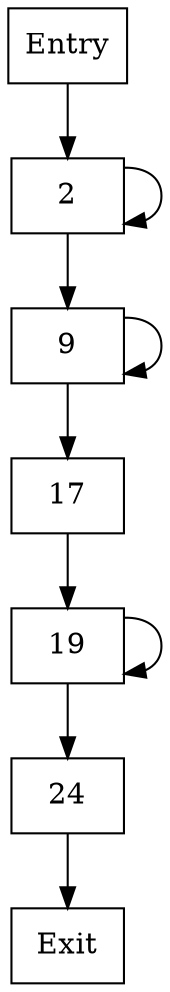 digraph "CFG" {
  node[shape=box];
  "Entry" -> "2"
  "2" -> "2"
  "2" -> "9"
  "9" -> "9"
  "9" -> "17"
  "17" -> "19"
  "19" -> "19"
  "19" -> "24"
  "24" -> "Exit"
}